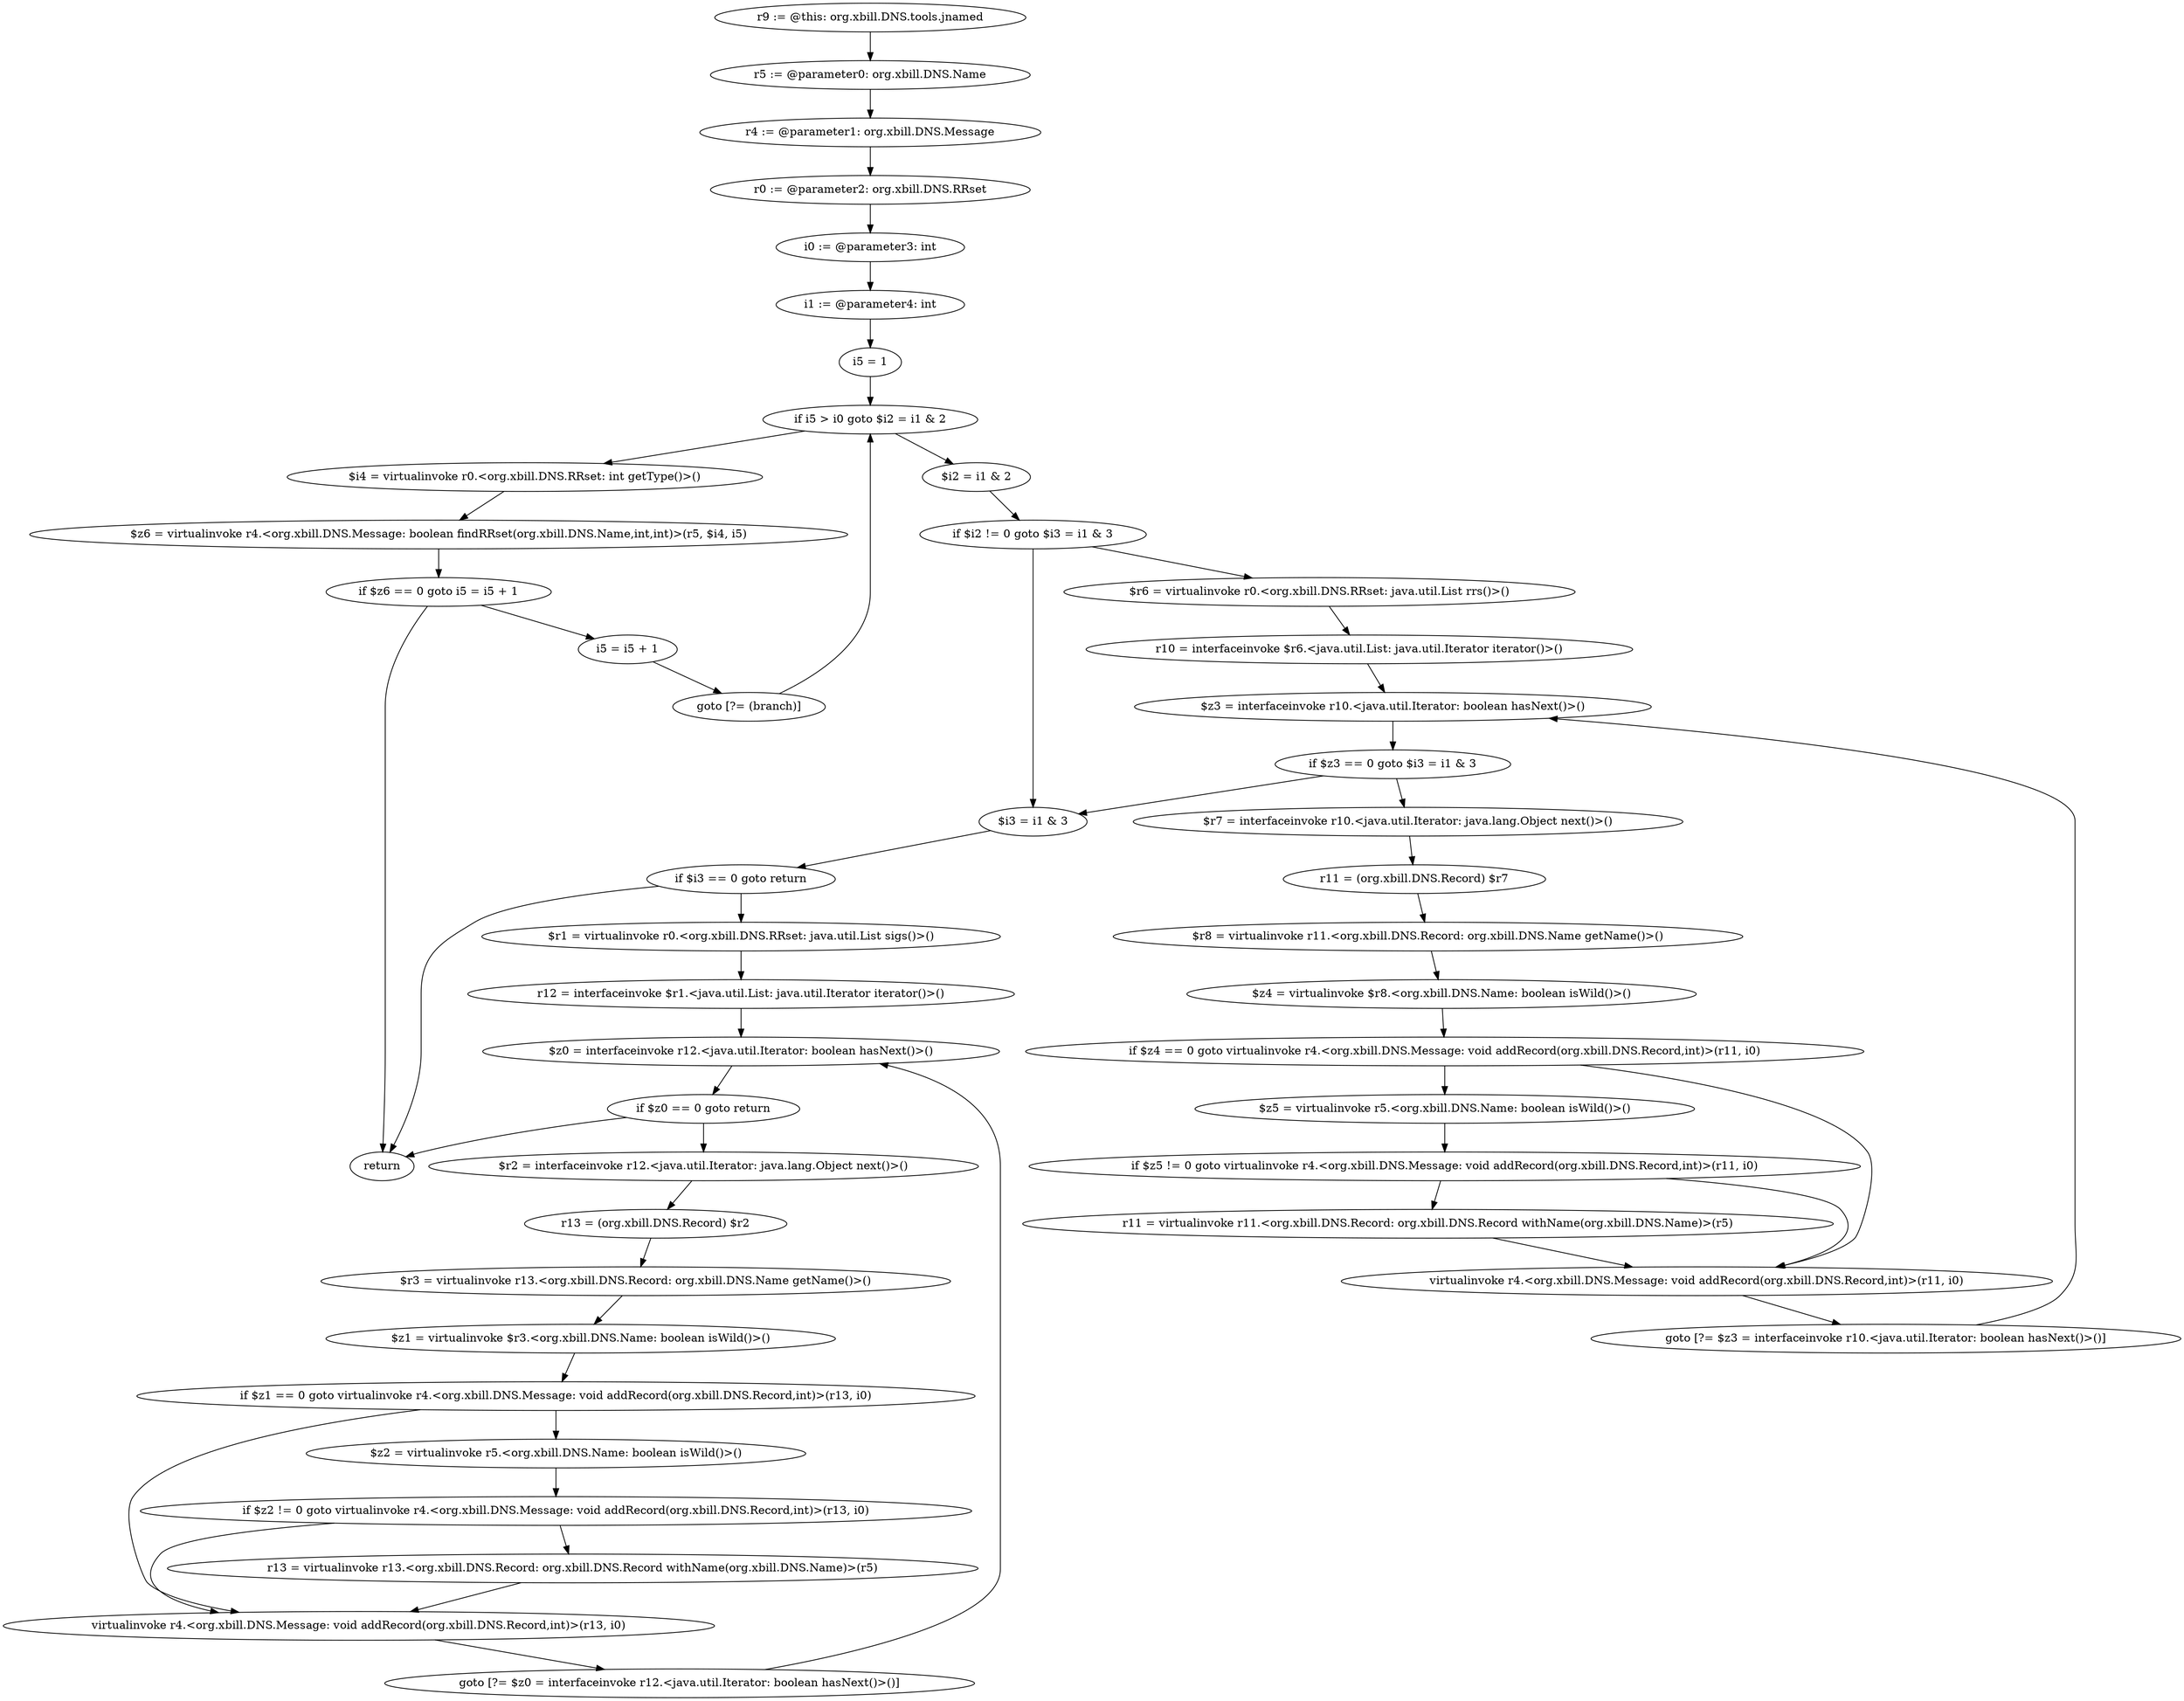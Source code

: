 digraph "unitGraph" {
    "r9 := @this: org.xbill.DNS.tools.jnamed"
    "r5 := @parameter0: org.xbill.DNS.Name"
    "r4 := @parameter1: org.xbill.DNS.Message"
    "r0 := @parameter2: org.xbill.DNS.RRset"
    "i0 := @parameter3: int"
    "i1 := @parameter4: int"
    "i5 = 1"
    "if i5 > i0 goto $i2 = i1 & 2"
    "$i4 = virtualinvoke r0.<org.xbill.DNS.RRset: int getType()>()"
    "$z6 = virtualinvoke r4.<org.xbill.DNS.Message: boolean findRRset(org.xbill.DNS.Name,int,int)>(r5, $i4, i5)"
    "if $z6 == 0 goto i5 = i5 + 1"
    "return"
    "i5 = i5 + 1"
    "goto [?= (branch)]"
    "$i2 = i1 & 2"
    "if $i2 != 0 goto $i3 = i1 & 3"
    "$r6 = virtualinvoke r0.<org.xbill.DNS.RRset: java.util.List rrs()>()"
    "r10 = interfaceinvoke $r6.<java.util.List: java.util.Iterator iterator()>()"
    "$z3 = interfaceinvoke r10.<java.util.Iterator: boolean hasNext()>()"
    "if $z3 == 0 goto $i3 = i1 & 3"
    "$r7 = interfaceinvoke r10.<java.util.Iterator: java.lang.Object next()>()"
    "r11 = (org.xbill.DNS.Record) $r7"
    "$r8 = virtualinvoke r11.<org.xbill.DNS.Record: org.xbill.DNS.Name getName()>()"
    "$z4 = virtualinvoke $r8.<org.xbill.DNS.Name: boolean isWild()>()"
    "if $z4 == 0 goto virtualinvoke r4.<org.xbill.DNS.Message: void addRecord(org.xbill.DNS.Record,int)>(r11, i0)"
    "$z5 = virtualinvoke r5.<org.xbill.DNS.Name: boolean isWild()>()"
    "if $z5 != 0 goto virtualinvoke r4.<org.xbill.DNS.Message: void addRecord(org.xbill.DNS.Record,int)>(r11, i0)"
    "r11 = virtualinvoke r11.<org.xbill.DNS.Record: org.xbill.DNS.Record withName(org.xbill.DNS.Name)>(r5)"
    "virtualinvoke r4.<org.xbill.DNS.Message: void addRecord(org.xbill.DNS.Record,int)>(r11, i0)"
    "goto [?= $z3 = interfaceinvoke r10.<java.util.Iterator: boolean hasNext()>()]"
    "$i3 = i1 & 3"
    "if $i3 == 0 goto return"
    "$r1 = virtualinvoke r0.<org.xbill.DNS.RRset: java.util.List sigs()>()"
    "r12 = interfaceinvoke $r1.<java.util.List: java.util.Iterator iterator()>()"
    "$z0 = interfaceinvoke r12.<java.util.Iterator: boolean hasNext()>()"
    "if $z0 == 0 goto return"
    "$r2 = interfaceinvoke r12.<java.util.Iterator: java.lang.Object next()>()"
    "r13 = (org.xbill.DNS.Record) $r2"
    "$r3 = virtualinvoke r13.<org.xbill.DNS.Record: org.xbill.DNS.Name getName()>()"
    "$z1 = virtualinvoke $r3.<org.xbill.DNS.Name: boolean isWild()>()"
    "if $z1 == 0 goto virtualinvoke r4.<org.xbill.DNS.Message: void addRecord(org.xbill.DNS.Record,int)>(r13, i0)"
    "$z2 = virtualinvoke r5.<org.xbill.DNS.Name: boolean isWild()>()"
    "if $z2 != 0 goto virtualinvoke r4.<org.xbill.DNS.Message: void addRecord(org.xbill.DNS.Record,int)>(r13, i0)"
    "r13 = virtualinvoke r13.<org.xbill.DNS.Record: org.xbill.DNS.Record withName(org.xbill.DNS.Name)>(r5)"
    "virtualinvoke r4.<org.xbill.DNS.Message: void addRecord(org.xbill.DNS.Record,int)>(r13, i0)"
    "goto [?= $z0 = interfaceinvoke r12.<java.util.Iterator: boolean hasNext()>()]"
    "r9 := @this: org.xbill.DNS.tools.jnamed"->"r5 := @parameter0: org.xbill.DNS.Name";
    "r5 := @parameter0: org.xbill.DNS.Name"->"r4 := @parameter1: org.xbill.DNS.Message";
    "r4 := @parameter1: org.xbill.DNS.Message"->"r0 := @parameter2: org.xbill.DNS.RRset";
    "r0 := @parameter2: org.xbill.DNS.RRset"->"i0 := @parameter3: int";
    "i0 := @parameter3: int"->"i1 := @parameter4: int";
    "i1 := @parameter4: int"->"i5 = 1";
    "i5 = 1"->"if i5 > i0 goto $i2 = i1 & 2";
    "if i5 > i0 goto $i2 = i1 & 2"->"$i4 = virtualinvoke r0.<org.xbill.DNS.RRset: int getType()>()";
    "if i5 > i0 goto $i2 = i1 & 2"->"$i2 = i1 & 2";
    "$i4 = virtualinvoke r0.<org.xbill.DNS.RRset: int getType()>()"->"$z6 = virtualinvoke r4.<org.xbill.DNS.Message: boolean findRRset(org.xbill.DNS.Name,int,int)>(r5, $i4, i5)";
    "$z6 = virtualinvoke r4.<org.xbill.DNS.Message: boolean findRRset(org.xbill.DNS.Name,int,int)>(r5, $i4, i5)"->"if $z6 == 0 goto i5 = i5 + 1";
    "if $z6 == 0 goto i5 = i5 + 1"->"return";
    "if $z6 == 0 goto i5 = i5 + 1"->"i5 = i5 + 1";
    "i5 = i5 + 1"->"goto [?= (branch)]";
    "goto [?= (branch)]"->"if i5 > i0 goto $i2 = i1 & 2";
    "$i2 = i1 & 2"->"if $i2 != 0 goto $i3 = i1 & 3";
    "if $i2 != 0 goto $i3 = i1 & 3"->"$r6 = virtualinvoke r0.<org.xbill.DNS.RRset: java.util.List rrs()>()";
    "if $i2 != 0 goto $i3 = i1 & 3"->"$i3 = i1 & 3";
    "$r6 = virtualinvoke r0.<org.xbill.DNS.RRset: java.util.List rrs()>()"->"r10 = interfaceinvoke $r6.<java.util.List: java.util.Iterator iterator()>()";
    "r10 = interfaceinvoke $r6.<java.util.List: java.util.Iterator iterator()>()"->"$z3 = interfaceinvoke r10.<java.util.Iterator: boolean hasNext()>()";
    "$z3 = interfaceinvoke r10.<java.util.Iterator: boolean hasNext()>()"->"if $z3 == 0 goto $i3 = i1 & 3";
    "if $z3 == 0 goto $i3 = i1 & 3"->"$r7 = interfaceinvoke r10.<java.util.Iterator: java.lang.Object next()>()";
    "if $z3 == 0 goto $i3 = i1 & 3"->"$i3 = i1 & 3";
    "$r7 = interfaceinvoke r10.<java.util.Iterator: java.lang.Object next()>()"->"r11 = (org.xbill.DNS.Record) $r7";
    "r11 = (org.xbill.DNS.Record) $r7"->"$r8 = virtualinvoke r11.<org.xbill.DNS.Record: org.xbill.DNS.Name getName()>()";
    "$r8 = virtualinvoke r11.<org.xbill.DNS.Record: org.xbill.DNS.Name getName()>()"->"$z4 = virtualinvoke $r8.<org.xbill.DNS.Name: boolean isWild()>()";
    "$z4 = virtualinvoke $r8.<org.xbill.DNS.Name: boolean isWild()>()"->"if $z4 == 0 goto virtualinvoke r4.<org.xbill.DNS.Message: void addRecord(org.xbill.DNS.Record,int)>(r11, i0)";
    "if $z4 == 0 goto virtualinvoke r4.<org.xbill.DNS.Message: void addRecord(org.xbill.DNS.Record,int)>(r11, i0)"->"$z5 = virtualinvoke r5.<org.xbill.DNS.Name: boolean isWild()>()";
    "if $z4 == 0 goto virtualinvoke r4.<org.xbill.DNS.Message: void addRecord(org.xbill.DNS.Record,int)>(r11, i0)"->"virtualinvoke r4.<org.xbill.DNS.Message: void addRecord(org.xbill.DNS.Record,int)>(r11, i0)";
    "$z5 = virtualinvoke r5.<org.xbill.DNS.Name: boolean isWild()>()"->"if $z5 != 0 goto virtualinvoke r4.<org.xbill.DNS.Message: void addRecord(org.xbill.DNS.Record,int)>(r11, i0)";
    "if $z5 != 0 goto virtualinvoke r4.<org.xbill.DNS.Message: void addRecord(org.xbill.DNS.Record,int)>(r11, i0)"->"r11 = virtualinvoke r11.<org.xbill.DNS.Record: org.xbill.DNS.Record withName(org.xbill.DNS.Name)>(r5)";
    "if $z5 != 0 goto virtualinvoke r4.<org.xbill.DNS.Message: void addRecord(org.xbill.DNS.Record,int)>(r11, i0)"->"virtualinvoke r4.<org.xbill.DNS.Message: void addRecord(org.xbill.DNS.Record,int)>(r11, i0)";
    "r11 = virtualinvoke r11.<org.xbill.DNS.Record: org.xbill.DNS.Record withName(org.xbill.DNS.Name)>(r5)"->"virtualinvoke r4.<org.xbill.DNS.Message: void addRecord(org.xbill.DNS.Record,int)>(r11, i0)";
    "virtualinvoke r4.<org.xbill.DNS.Message: void addRecord(org.xbill.DNS.Record,int)>(r11, i0)"->"goto [?= $z3 = interfaceinvoke r10.<java.util.Iterator: boolean hasNext()>()]";
    "goto [?= $z3 = interfaceinvoke r10.<java.util.Iterator: boolean hasNext()>()]"->"$z3 = interfaceinvoke r10.<java.util.Iterator: boolean hasNext()>()";
    "$i3 = i1 & 3"->"if $i3 == 0 goto return";
    "if $i3 == 0 goto return"->"$r1 = virtualinvoke r0.<org.xbill.DNS.RRset: java.util.List sigs()>()";
    "if $i3 == 0 goto return"->"return";
    "$r1 = virtualinvoke r0.<org.xbill.DNS.RRset: java.util.List sigs()>()"->"r12 = interfaceinvoke $r1.<java.util.List: java.util.Iterator iterator()>()";
    "r12 = interfaceinvoke $r1.<java.util.List: java.util.Iterator iterator()>()"->"$z0 = interfaceinvoke r12.<java.util.Iterator: boolean hasNext()>()";
    "$z0 = interfaceinvoke r12.<java.util.Iterator: boolean hasNext()>()"->"if $z0 == 0 goto return";
    "if $z0 == 0 goto return"->"$r2 = interfaceinvoke r12.<java.util.Iterator: java.lang.Object next()>()";
    "if $z0 == 0 goto return"->"return";
    "$r2 = interfaceinvoke r12.<java.util.Iterator: java.lang.Object next()>()"->"r13 = (org.xbill.DNS.Record) $r2";
    "r13 = (org.xbill.DNS.Record) $r2"->"$r3 = virtualinvoke r13.<org.xbill.DNS.Record: org.xbill.DNS.Name getName()>()";
    "$r3 = virtualinvoke r13.<org.xbill.DNS.Record: org.xbill.DNS.Name getName()>()"->"$z1 = virtualinvoke $r3.<org.xbill.DNS.Name: boolean isWild()>()";
    "$z1 = virtualinvoke $r3.<org.xbill.DNS.Name: boolean isWild()>()"->"if $z1 == 0 goto virtualinvoke r4.<org.xbill.DNS.Message: void addRecord(org.xbill.DNS.Record,int)>(r13, i0)";
    "if $z1 == 0 goto virtualinvoke r4.<org.xbill.DNS.Message: void addRecord(org.xbill.DNS.Record,int)>(r13, i0)"->"$z2 = virtualinvoke r5.<org.xbill.DNS.Name: boolean isWild()>()";
    "if $z1 == 0 goto virtualinvoke r4.<org.xbill.DNS.Message: void addRecord(org.xbill.DNS.Record,int)>(r13, i0)"->"virtualinvoke r4.<org.xbill.DNS.Message: void addRecord(org.xbill.DNS.Record,int)>(r13, i0)";
    "$z2 = virtualinvoke r5.<org.xbill.DNS.Name: boolean isWild()>()"->"if $z2 != 0 goto virtualinvoke r4.<org.xbill.DNS.Message: void addRecord(org.xbill.DNS.Record,int)>(r13, i0)";
    "if $z2 != 0 goto virtualinvoke r4.<org.xbill.DNS.Message: void addRecord(org.xbill.DNS.Record,int)>(r13, i0)"->"r13 = virtualinvoke r13.<org.xbill.DNS.Record: org.xbill.DNS.Record withName(org.xbill.DNS.Name)>(r5)";
    "if $z2 != 0 goto virtualinvoke r4.<org.xbill.DNS.Message: void addRecord(org.xbill.DNS.Record,int)>(r13, i0)"->"virtualinvoke r4.<org.xbill.DNS.Message: void addRecord(org.xbill.DNS.Record,int)>(r13, i0)";
    "r13 = virtualinvoke r13.<org.xbill.DNS.Record: org.xbill.DNS.Record withName(org.xbill.DNS.Name)>(r5)"->"virtualinvoke r4.<org.xbill.DNS.Message: void addRecord(org.xbill.DNS.Record,int)>(r13, i0)";
    "virtualinvoke r4.<org.xbill.DNS.Message: void addRecord(org.xbill.DNS.Record,int)>(r13, i0)"->"goto [?= $z0 = interfaceinvoke r12.<java.util.Iterator: boolean hasNext()>()]";
    "goto [?= $z0 = interfaceinvoke r12.<java.util.Iterator: boolean hasNext()>()]"->"$z0 = interfaceinvoke r12.<java.util.Iterator: boolean hasNext()>()";
}
